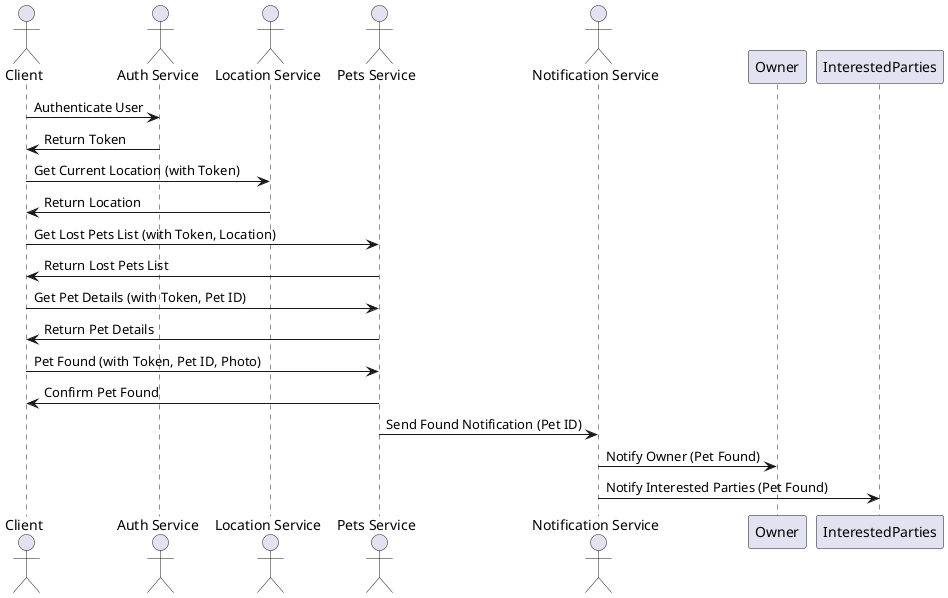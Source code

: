 @startuml
actor Client
actor "Auth Service" as AuthService
actor "Location Service" as LocationService
actor "Pets Service" as PetsService
actor "Notification Service" as NotificationService

Client -> AuthService : Authenticate User
AuthService -> Client : Return Token

Client -> LocationService : Get Current Location (with Token)
LocationService -> Client : Return Location

Client -> PetsService : Get Lost Pets List (with Token, Location)
PetsService -> Client : Return Lost Pets List

Client -> PetsService : Get Pet Details (with Token, Pet ID)
PetsService -> Client : Return Pet Details

Client -> PetsService : Pet Found (with Token, Pet ID, Photo)
PetsService -> Client : Confirm Pet Found

PetsService -> NotificationService : Send Found Notification (Pet ID)
NotificationService -> Owner : Notify Owner (Pet Found)
NotificationService -> InterestedParties : Notify Interested Parties (Pet Found)
@enduml
